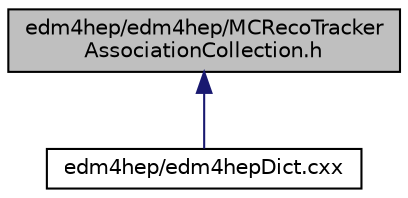 digraph "edm4hep/edm4hep/MCRecoTrackerAssociationCollection.h"
{
 // LATEX_PDF_SIZE
  edge [fontname="Helvetica",fontsize="10",labelfontname="Helvetica",labelfontsize="10"];
  node [fontname="Helvetica",fontsize="10",shape=record];
  Node1 [label="edm4hep/edm4hep/MCRecoTracker\lAssociationCollection.h",height=0.2,width=0.4,color="black", fillcolor="grey75", style="filled", fontcolor="black",tooltip=" "];
  Node1 -> Node2 [dir="back",color="midnightblue",fontsize="10",style="solid",fontname="Helvetica"];
  Node2 [label="edm4hep/edm4hepDict.cxx",height=0.2,width=0.4,color="black", fillcolor="white", style="filled",URL="$edm4hep_dict_8cxx.html",tooltip=" "];
}
